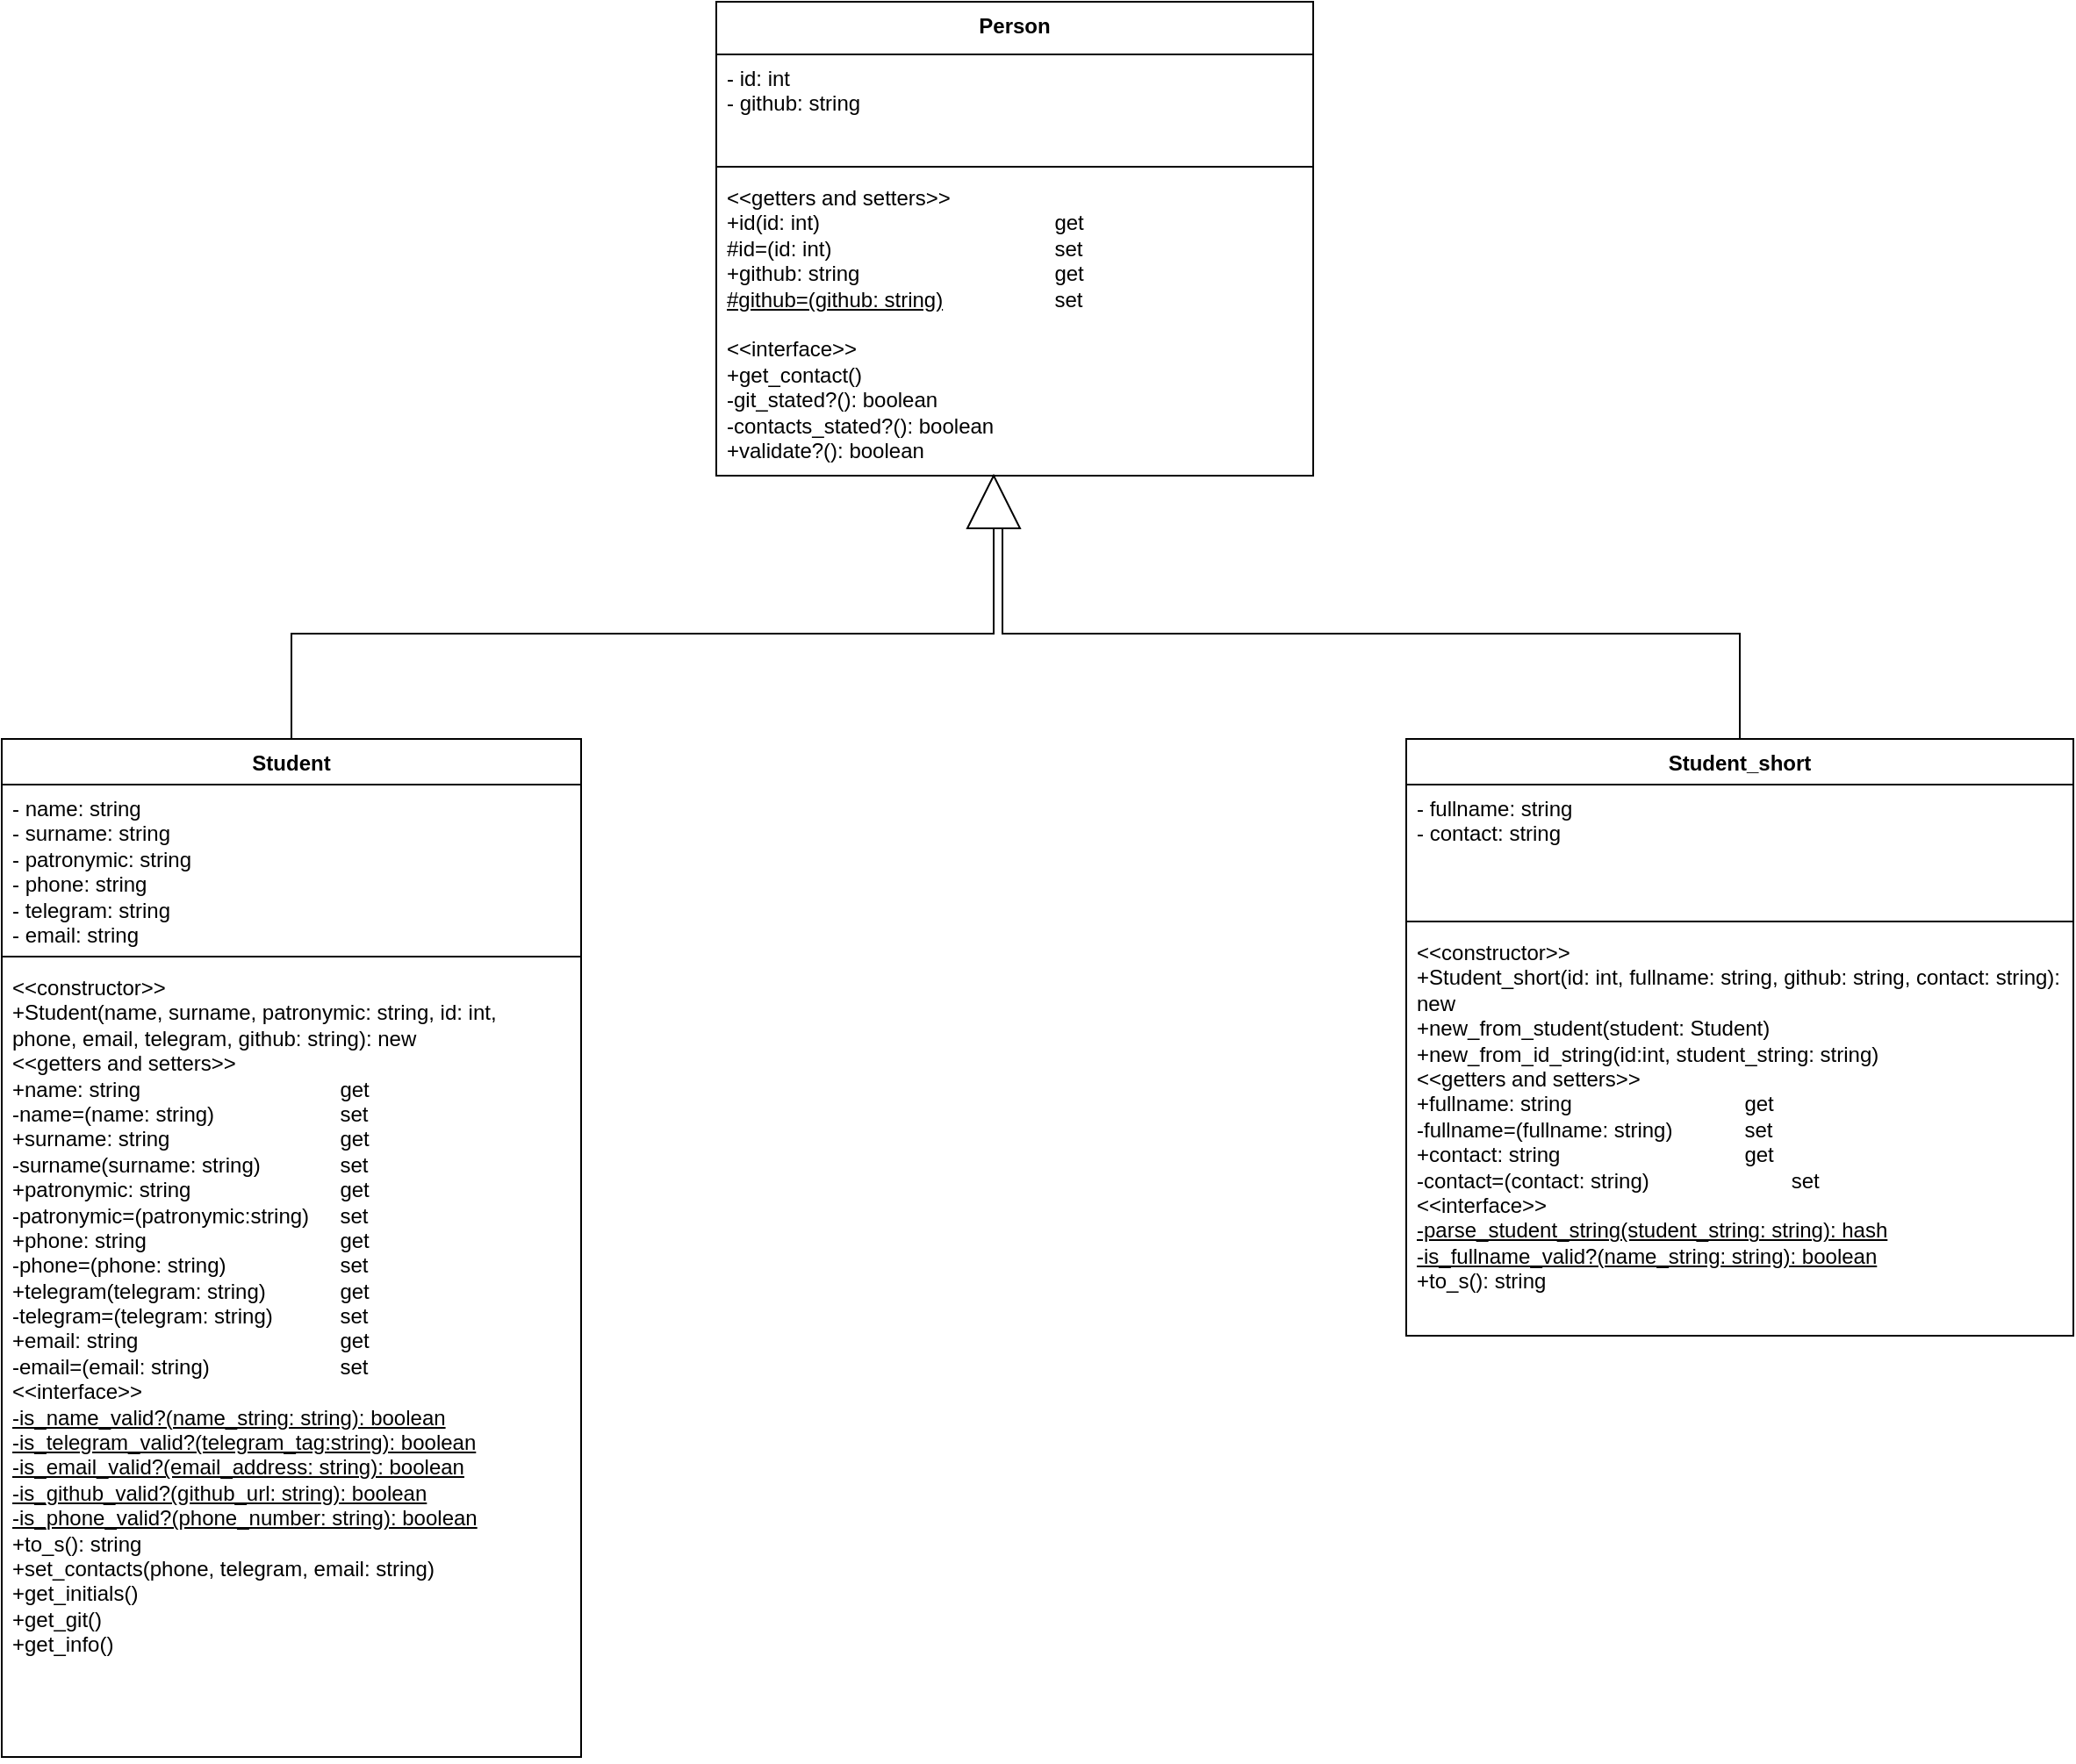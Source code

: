 <mxfile version="24.7.17">
  <diagram name="Page-1" id="Ctjg0No3zUCwtpp85kTk">
    <mxGraphModel dx="1195" dy="757" grid="1" gridSize="10" guides="1" tooltips="1" connect="1" arrows="1" fold="1" page="1" pageScale="1" pageWidth="1654" pageHeight="2336" math="0" shadow="0">
      <root>
        <mxCell id="0" />
        <mxCell id="1" parent="0" />
        <mxCell id="KuUxCCZHSnEd986gLyKA-1" value="Student" style="swimlane;fontStyle=1;align=center;verticalAlign=top;childLayout=stackLayout;horizontal=1;startSize=26;horizontalStack=0;resizeParent=1;resizeParentMax=0;resizeLast=0;collapsible=1;marginBottom=0;whiteSpace=wrap;html=1;" parent="1" vertex="1">
          <mxGeometry x="80" y="660" width="330" height="580" as="geometry">
            <mxRectangle x="385" y="350" width="80" height="30" as="alternateBounds" />
          </mxGeometry>
        </mxCell>
        <mxCell id="KuUxCCZHSnEd986gLyKA-2" value="&lt;div&gt;- name: string&lt;/div&gt;&lt;div&gt;- surname: string&lt;/div&gt;&lt;div&gt;- patronymic: string&lt;/div&gt;&lt;div&gt;- phone: string&lt;/div&gt;&lt;div&gt;- telegram: string&lt;/div&gt;&lt;div&gt;- email: string&lt;/div&gt;" style="text;strokeColor=none;fillColor=none;align=left;verticalAlign=top;spacingLeft=4;spacingRight=4;overflow=hidden;rotatable=0;points=[[0,0.5],[1,0.5]];portConstraint=eastwest;whiteSpace=wrap;html=1;" parent="KuUxCCZHSnEd986gLyKA-1" vertex="1">
          <mxGeometry y="26" width="330" height="94" as="geometry" />
        </mxCell>
        <mxCell id="KuUxCCZHSnEd986gLyKA-3" value="" style="line;strokeWidth=1;fillColor=none;align=left;verticalAlign=middle;spacingTop=-1;spacingLeft=3;spacingRight=3;rotatable=0;labelPosition=right;points=[];portConstraint=eastwest;strokeColor=inherit;" parent="KuUxCCZHSnEd986gLyKA-1" vertex="1">
          <mxGeometry y="120" width="330" height="8" as="geometry" />
        </mxCell>
        <mxCell id="KuUxCCZHSnEd986gLyKA-4" value="&amp;lt;&amp;lt;constructor&amp;gt;&amp;gt;&lt;div&gt;+Student(name, surname, patronymic: string, id: int,&amp;nbsp;&lt;/div&gt;&lt;div&gt;phone, email, telegram, github: string): new&lt;/div&gt;&lt;div&gt;&amp;lt;&amp;lt;getters and setters&amp;gt;&amp;gt;&lt;/div&gt;&lt;div&gt;+name: string&lt;span style=&quot;white-space: pre;&quot;&gt;&#x9;&lt;/span&gt;&lt;span style=&quot;white-space: pre;&quot;&gt;&#x9;&lt;span style=&quot;white-space: pre;&quot;&gt;&#x9;&lt;/span&gt;&lt;span style=&quot;white-space: pre;&quot;&gt;&#x9;&lt;span style=&quot;white-space: pre;&quot;&gt;&#x9;&lt;/span&gt;&lt;/span&gt;&lt;/span&gt;get&lt;/div&gt;&lt;div&gt;-name=(name: string)&lt;span style=&quot;white-space: pre;&quot;&gt;&#x9;&lt;/span&gt;&lt;span style=&quot;white-space: pre;&quot;&gt;&#x9;&lt;span style=&quot;white-space: pre;&quot;&gt;&#x9;&lt;/span&gt;&lt;/span&gt;set&lt;/div&gt;&lt;div&gt;+surname: string&lt;span style=&quot;white-space: pre;&quot;&gt;&#x9;&lt;/span&gt;&lt;span style=&quot;white-space: pre;&quot;&gt;&#x9;&lt;/span&gt;&lt;span style=&quot;white-space: pre;&quot;&gt;&#x9;&lt;span style=&quot;white-space: pre;&quot;&gt;&#x9;&lt;/span&gt;&lt;/span&gt;get&lt;/div&gt;&lt;div&gt;-surname(surname: string)&lt;span style=&quot;white-space: pre;&quot;&gt;&#x9;&lt;span style=&quot;white-space: pre;&quot;&gt;&#x9;&lt;/span&gt;&lt;/span&gt;set&lt;/div&gt;&lt;div&gt;+patronymic: string&lt;span style=&quot;white-space: pre;&quot;&gt;&#x9;&lt;/span&gt;&lt;span style=&quot;white-space: pre;&quot;&gt;&#x9;&lt;/span&gt;&lt;span style=&quot;white-space: pre;&quot;&gt;&#x9;&lt;span style=&quot;white-space: pre;&quot;&gt;&#x9;&lt;/span&gt;&lt;/span&gt;get&lt;/div&gt;&lt;div&gt;-patronymic=(patronymic:string)&lt;span style=&quot;white-space: pre;&quot;&gt;&#x9;&lt;/span&gt;set&lt;/div&gt;&lt;div&gt;+phone: string&lt;span style=&quot;white-space: pre;&quot;&gt;&#x9;&lt;/span&gt;&lt;span style=&quot;white-space: pre;&quot;&gt;&#x9;&lt;/span&gt;&lt;span style=&quot;white-space: pre;&quot;&gt;&#x9;&lt;/span&gt;&lt;span style=&quot;white-space: pre;&quot;&gt;&#x9;&lt;/span&gt;&lt;span style=&quot;white-space: pre;&quot;&gt;&#x9;&lt;/span&gt;get&lt;/div&gt;&lt;div&gt;-phone=(phone: string)&lt;span style=&quot;white-space: pre;&quot;&gt;&#x9;&lt;/span&gt;&lt;span style=&quot;white-space: pre;&quot;&gt;&#x9;&lt;/span&gt;&lt;span style=&quot;white-space: pre;&quot;&gt;&#x9;&lt;/span&gt;set&lt;/div&gt;&lt;div&gt;+telegram(telegram: string)&lt;span style=&quot;white-space: pre;&quot;&gt;&#x9;&lt;/span&gt;&lt;span style=&quot;white-space: pre;&quot;&gt;&#x9;&lt;/span&gt;get&lt;/div&gt;&lt;div&gt;-telegram=(telegram: string)&lt;span style=&quot;white-space: pre;&quot;&gt;&#x9;&lt;/span&gt;&lt;span style=&quot;white-space: pre;&quot;&gt;&#x9;&lt;/span&gt;set&lt;/div&gt;&lt;div&gt;+email: string&lt;span style=&quot;white-space: pre;&quot;&gt;&#x9;&lt;/span&gt;&lt;span style=&quot;white-space: pre;&quot;&gt;&#x9;&lt;/span&gt;&lt;span style=&quot;white-space: pre;&quot;&gt;&#x9;&lt;/span&gt;&lt;span style=&quot;white-space: pre;&quot;&gt;&#x9;&lt;/span&gt;&lt;span style=&quot;white-space: pre;&quot;&gt;&#x9;&lt;/span&gt;get&lt;/div&gt;&lt;div&gt;-email=(email: string)&lt;span style=&quot;white-space: pre;&quot;&gt;&#x9;&lt;/span&gt;&lt;span style=&quot;white-space: pre;&quot;&gt;&#x9;&lt;/span&gt;&lt;span style=&quot;white-space: pre;&quot;&gt;&#x9;&lt;/span&gt;set&lt;/div&gt;&lt;div&gt;&amp;lt;&amp;lt;interface&amp;gt;&amp;gt;&lt;/div&gt;&lt;div&gt;&lt;u&gt;-is_name_valid?(name_string: string): boolean&lt;/u&gt;&lt;/div&gt;&lt;div&gt;&lt;div&gt;&lt;div&gt;&lt;u&gt;-is_telegram_valid?(telegram_tag:string): boolean&lt;/u&gt;&lt;/div&gt;&lt;div&gt;&lt;u&gt;-is_email_valid?(email_address: string): boolean&lt;/u&gt;&lt;/div&gt;&lt;div&gt;&lt;u&gt;-is_github_valid?(github_url: string): boolean&lt;/u&gt;&lt;/div&gt;&lt;/div&gt;&lt;div&gt;&lt;u&gt;-is_phone_valid?(phone_number: string): boolean&lt;/u&gt;&lt;/div&gt;&lt;/div&gt;&lt;div&gt;+to_s(): string&lt;/div&gt;&lt;div&gt;+set_contacts(phone, telegram, email: string)&lt;/div&gt;&lt;div&gt;+get_initials()&lt;/div&gt;&lt;div&gt;+get_git()&lt;/div&gt;&lt;div&gt;&lt;span style=&quot;background-color: initial;&quot;&gt;+get_info()&lt;/span&gt;&lt;br&gt;&lt;/div&gt;" style="text;strokeColor=none;fillColor=none;align=left;verticalAlign=top;spacingLeft=4;spacingRight=4;overflow=hidden;rotatable=0;points=[[0,0.5],[1,0.5]];portConstraint=eastwest;whiteSpace=wrap;html=1;" parent="KuUxCCZHSnEd986gLyKA-1" vertex="1">
          <mxGeometry y="128" width="330" height="452" as="geometry" />
        </mxCell>
        <mxCell id="AG0WjQAsVARgPapO6NZo-1" value="Student_short" style="swimlane;fontStyle=1;align=center;verticalAlign=top;childLayout=stackLayout;horizontal=1;startSize=26;horizontalStack=0;resizeParent=1;resizeParentMax=0;resizeLast=0;collapsible=1;marginBottom=0;whiteSpace=wrap;html=1;" parent="1" vertex="1">
          <mxGeometry x="880" y="660" width="380" height="340" as="geometry" />
        </mxCell>
        <mxCell id="AG0WjQAsVARgPapO6NZo-2" value="&lt;div&gt;- fullname: string&lt;/div&gt;&lt;div&gt;&lt;span style=&quot;background-color: initial;&quot;&gt;- contact: string&lt;/span&gt;&lt;br&gt;&lt;/div&gt;" style="text;strokeColor=none;fillColor=none;align=left;verticalAlign=top;spacingLeft=4;spacingRight=4;overflow=hidden;rotatable=0;points=[[0,0.5],[1,0.5]];portConstraint=eastwest;whiteSpace=wrap;html=1;" parent="AG0WjQAsVARgPapO6NZo-1" vertex="1">
          <mxGeometry y="26" width="380" height="74" as="geometry" />
        </mxCell>
        <mxCell id="AG0WjQAsVARgPapO6NZo-3" value="" style="line;strokeWidth=1;fillColor=none;align=left;verticalAlign=middle;spacingTop=-1;spacingLeft=3;spacingRight=3;rotatable=0;labelPosition=right;points=[];portConstraint=eastwest;strokeColor=inherit;" parent="AG0WjQAsVARgPapO6NZo-1" vertex="1">
          <mxGeometry y="100" width="380" height="8" as="geometry" />
        </mxCell>
        <mxCell id="AG0WjQAsVARgPapO6NZo-4" value="&lt;div&gt;&amp;lt;&amp;lt;constructor&amp;gt;&amp;gt;&lt;/div&gt;&lt;div&gt;+Student_short(id: int, fullname: string, github: string, contact: string): new&lt;/div&gt;&lt;div&gt;+new_from_student(student: Student)&lt;/div&gt;&lt;div&gt;+new_from_id_string(id:int, student_string: string)&lt;/div&gt;&amp;lt;&amp;lt;getters and setters&amp;gt;&amp;gt;&lt;div&gt;+fullname: string&lt;span style=&quot;white-space: pre;&quot;&gt;&#x9;&lt;span style=&quot;white-space: pre;&quot;&gt;&#x9;&lt;span style=&quot;white-space: pre;&quot;&gt;&#x9;&lt;/span&gt;&lt;span style=&quot;white-space: pre;&quot;&gt;&#x9;&lt;/span&gt;&lt;/span&gt;&lt;/span&gt;get&lt;/div&gt;&lt;div&gt;-fullname=(fullname: string)&lt;span style=&quot;white-space: pre;&quot;&gt;&#x9;&lt;/span&gt;&lt;span style=&quot;white-space: pre;&quot;&gt;&#x9;&lt;/span&gt;set&lt;/div&gt;&lt;div&gt;&lt;div&gt;+contact: string&lt;span style=&quot;white-space: pre;&quot;&gt;&#x9;&lt;/span&gt;&lt;span style=&quot;white-space: pre;&quot;&gt;&#x9;&lt;/span&gt;&lt;span style=&quot;white-space: pre;&quot;&gt;&#x9;&lt;/span&gt;&lt;span style=&quot;white-space: pre;&quot;&gt;&#x9;&lt;/span&gt;get&lt;/div&gt;&lt;div&gt;-contact=(contact: string)&lt;span style=&quot;white-space: pre;&quot;&gt;&#x9;&lt;/span&gt;&lt;span style=&quot;white-space: pre;&quot;&gt;&#x9;&lt;/span&gt;&lt;span style=&quot;white-space: pre;&quot;&gt;&#x9;&lt;/span&gt;set&lt;/div&gt;&lt;div&gt;&amp;lt;&amp;lt;interface&amp;gt;&amp;gt;&lt;/div&gt;&lt;/div&gt;&lt;div&gt;&lt;u&gt;-parse_student_string(student_string: string): hash&lt;/u&gt;&lt;/div&gt;&lt;div&gt;&lt;u style=&quot;background-color: initial;&quot;&gt;-is_fullname_valid?(name_string: string): boolean&lt;/u&gt;&lt;br&gt;&lt;/div&gt;&lt;div&gt;&lt;div&gt;&lt;span style=&quot;background-color: initial;&quot;&gt;+to_s(): string&lt;/span&gt;&lt;br&gt;&lt;/div&gt;&lt;/div&gt;&lt;div&gt;&lt;br&gt;&lt;/div&gt;" style="text;strokeColor=none;fillColor=none;align=left;verticalAlign=top;spacingLeft=4;spacingRight=4;overflow=hidden;rotatable=0;points=[[0,0.5],[1,0.5]];portConstraint=eastwest;whiteSpace=wrap;html=1;" parent="AG0WjQAsVARgPapO6NZo-1" vertex="1">
          <mxGeometry y="108" width="380" height="232" as="geometry" />
        </mxCell>
        <mxCell id="AG0WjQAsVARgPapO6NZo-15" value="Person" style="swimlane;fontStyle=1;align=center;verticalAlign=top;childLayout=stackLayout;horizontal=1;startSize=30;horizontalStack=0;resizeParent=1;resizeParentMax=0;resizeLast=0;collapsible=1;marginBottom=0;whiteSpace=wrap;html=1;" parent="1" vertex="1">
          <mxGeometry x="487" y="240" width="340" height="270" as="geometry" />
        </mxCell>
        <mxCell id="AG0WjQAsVARgPapO6NZo-16" value="- id: int&lt;div&gt;- github: string&lt;/div&gt;" style="text;strokeColor=none;fillColor=none;align=left;verticalAlign=top;spacingLeft=4;spacingRight=4;overflow=hidden;rotatable=0;points=[[0,0.5],[1,0.5]];portConstraint=eastwest;whiteSpace=wrap;html=1;" parent="AG0WjQAsVARgPapO6NZo-15" vertex="1">
          <mxGeometry y="30" width="340" height="60" as="geometry" />
        </mxCell>
        <mxCell id="AG0WjQAsVARgPapO6NZo-17" value="" style="line;strokeWidth=1;fillColor=none;align=left;verticalAlign=middle;spacingTop=-1;spacingLeft=3;spacingRight=3;rotatable=0;labelPosition=right;points=[];portConstraint=eastwest;strokeColor=inherit;" parent="AG0WjQAsVARgPapO6NZo-15" vertex="1">
          <mxGeometry y="90" width="340" height="8" as="geometry" />
        </mxCell>
        <mxCell id="AG0WjQAsVARgPapO6NZo-18" value="&amp;lt;&amp;lt;getters and setters&amp;gt;&amp;gt;&lt;div&gt;+id(id: int)&lt;span style=&quot;white-space: pre;&quot;&gt;&#x9;&lt;/span&gt;&lt;span style=&quot;white-space: pre;&quot;&gt;&#x9;&lt;/span&gt;&lt;span style=&quot;white-space: pre;&quot;&gt;&#x9;&lt;span style=&quot;white-space: pre;&quot;&gt;&#x9;&lt;span style=&quot;white-space: pre;&quot;&gt;&#x9;&lt;/span&gt;&lt;/span&gt;get&lt;/span&gt;&lt;/div&gt;&lt;div&gt;#id=(id: int)&lt;span style=&quot;white-space: pre;&quot;&gt;&#x9;&lt;/span&gt;&lt;span style=&quot;white-space: pre;&quot;&gt;&#x9;&lt;/span&gt;&lt;span style=&quot;white-space: pre;&quot;&gt;&#x9;&lt;/span&gt;&lt;span style=&quot;white-space: pre;&quot;&gt;&#x9;&lt;/span&gt;&lt;span style=&quot;white-space: pre;&quot;&gt;&#x9;&lt;/span&gt;set&lt;span style=&quot;white-space: pre;&quot;&gt;&#x9;&lt;/span&gt;&lt;span style=&quot;white-space: pre;&quot;&gt;&#x9;&lt;/span&gt;&lt;span style=&quot;white-space: pre;&quot;&gt;&#x9;&lt;/span&gt;&lt;span style=&quot;white-space: pre;&quot;&gt;&#x9;&lt;/span&gt;&lt;/div&gt;&lt;div&gt;&lt;div&gt;+github: string&lt;span style=&quot;white-space: pre;&quot;&gt;&#x9;&lt;/span&gt;&lt;span style=&quot;white-space: pre;&quot;&gt;&#x9;&lt;/span&gt;&lt;span style=&quot;white-space: pre;&quot;&gt;&#x9;&lt;/span&gt;&lt;span style=&quot;white-space: pre;&quot;&gt;&#x9;&lt;/span&gt;&lt;span style=&quot;white-space: pre;&quot;&gt;&#x9;&lt;/span&gt;get&lt;/div&gt;&lt;div&gt;&lt;u&gt;#github=(github: string)&lt;/u&gt;&lt;span style=&quot;white-space: pre;&quot;&gt;&#x9;&lt;/span&gt;&lt;span style=&quot;white-space: pre;&quot;&gt;&#x9;&lt;/span&gt;&lt;span style=&quot;white-space: pre;&quot;&gt;&#x9;&lt;/span&gt;set&lt;/div&gt;&lt;/div&gt;&lt;div&gt;&lt;br&gt;&lt;/div&gt;&lt;div&gt;&amp;lt;&amp;lt;interface&amp;gt;&amp;gt;&lt;/div&gt;&lt;div&gt;&lt;div&gt;&lt;div&gt;&lt;div&gt;+get_contact()&lt;/div&gt;&lt;/div&gt;&lt;/div&gt;&lt;div&gt;&lt;div&gt;-git_stated?(): boolean&lt;/div&gt;&lt;div&gt;-contacts_stated?(): boolean&lt;/div&gt;&lt;div&gt;+validate?(): boolean&lt;/div&gt;&lt;/div&gt;&lt;div&gt;&lt;/div&gt;&lt;/div&gt;" style="text;strokeColor=none;fillColor=none;align=left;verticalAlign=top;spacingLeft=4;spacingRight=4;overflow=hidden;rotatable=0;points=[[0,0.5],[1,0.5]];portConstraint=eastwest;whiteSpace=wrap;html=1;" parent="AG0WjQAsVARgPapO6NZo-15" vertex="1">
          <mxGeometry y="98" width="340" height="172" as="geometry" />
        </mxCell>
        <mxCell id="yhVLueEcTePNYkWDDuFC-2" value="" style="triangle;whiteSpace=wrap;html=1;rotation=-90;" parent="1" vertex="1">
          <mxGeometry x="630" y="510" width="30" height="30" as="geometry" />
        </mxCell>
        <mxCell id="yhVLueEcTePNYkWDDuFC-4" value="" style="edgeStyle=elbowEdgeStyle;elbow=vertical;endArrow=none;html=1;curved=0;rounded=0;entryX=0;entryY=0.5;entryDx=0;entryDy=0;endFill=0;" parent="1" source="KuUxCCZHSnEd986gLyKA-1" target="yhVLueEcTePNYkWDDuFC-2" edge="1">
          <mxGeometry width="50" height="50" relative="1" as="geometry">
            <mxPoint x="320" y="620" as="sourcePoint" />
            <mxPoint x="370" y="570" as="targetPoint" />
          </mxGeometry>
        </mxCell>
        <mxCell id="yhVLueEcTePNYkWDDuFC-8" value="" style="edgeStyle=elbowEdgeStyle;elbow=vertical;endArrow=none;html=1;curved=0;rounded=0;endSize=8;startSize=8;endFill=0;" parent="1" source="AG0WjQAsVARgPapO6NZo-1" edge="1">
          <mxGeometry width="50" height="50" relative="1" as="geometry">
            <mxPoint x="960" y="540" as="sourcePoint" />
            <mxPoint x="650" y="540" as="targetPoint" />
          </mxGeometry>
        </mxCell>
      </root>
    </mxGraphModel>
  </diagram>
</mxfile>
